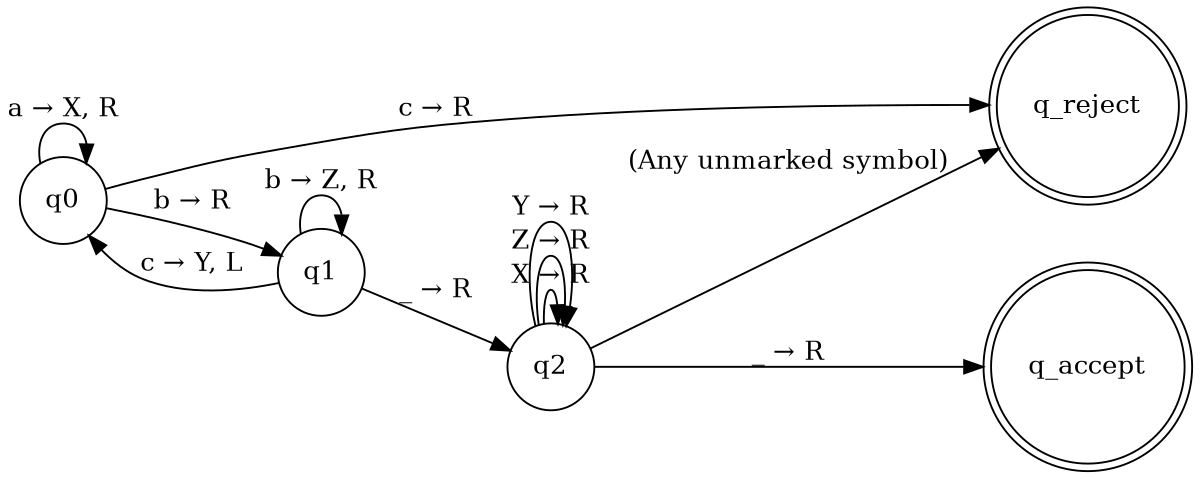digraph TuringMachine {
    rankdir=LR;
    size="8,5";

    node [shape = doublecircle]; q_accept;
    node [shape = doublecircle]; q_reject;
    node [shape = circle];

    q0 -> q0 [label="a → X, R"];
    q0 -> q1 [label="b → R"];
    q0 -> q_reject [label="c → R"];

    q1 -> q1 [label="b → Z, R"];
    q1 -> q0 [label="c → Y, L"];
    q1 -> q2 [label="_ → R"];

    q2 -> q2 [label="X → R"];
    q2 -> q2 [label="Z → R"];
    q2 -> q2 [label="Y → R"];
    q2 -> q_accept [label="_ → R"];

    q2 -> q_reject [label="(Any unmarked symbol)"];

    q_reject [shape=doublecircle];
    q_accept [shape=doublecircle];
}
